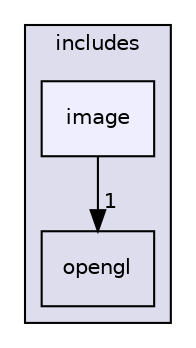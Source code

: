 digraph "source/includes/image" {
  compound=true
  node [ fontsize="10", fontname="Helvetica"];
  edge [ labelfontsize="10", labelfontname="Helvetica"];
  subgraph clusterdir_c9f89f587e7e777be723ee48a3df5844 {
    graph [ bgcolor="#ddddee", pencolor="black", label="includes" fontname="Helvetica", fontsize="10", URL="dir_c9f89f587e7e777be723ee48a3df5844.html"]
  dir_ce01ad49ddb7ffec30b04cf8469eb21a [shape=box label="opengl" URL="dir_ce01ad49ddb7ffec30b04cf8469eb21a.html"];
  dir_3dc92bb966dd116198e6cb79d0228109 [shape=box, label="image", style="filled", fillcolor="#eeeeff", pencolor="black", URL="dir_3dc92bb966dd116198e6cb79d0228109.html"];
  }
  dir_3dc92bb966dd116198e6cb79d0228109->dir_ce01ad49ddb7ffec30b04cf8469eb21a [headlabel="1", labeldistance=1.5 headhref="dir_000010_000012.html"];
}
